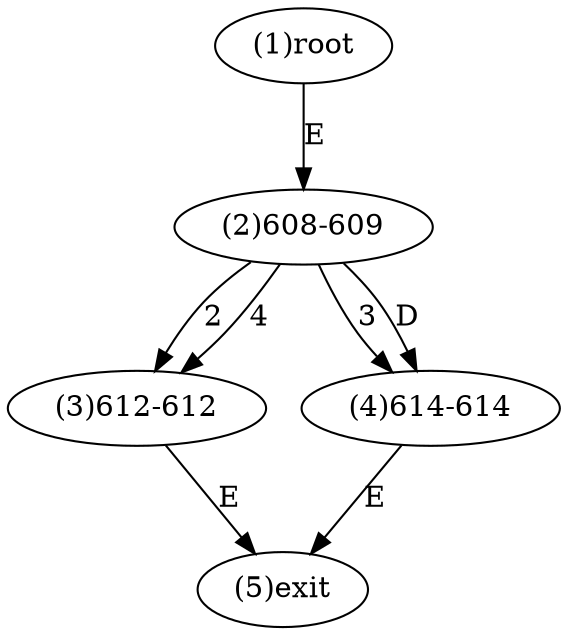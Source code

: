 digraph "" { 
1[ label="(1)root"];
2[ label="(2)608-609"];
3[ label="(3)612-612"];
4[ label="(4)614-614"];
5[ label="(5)exit"];
1->2[ label="E"];
2->3[ label="2"];
2->4[ label="3"];
2->3[ label="4"];
2->4[ label="D"];
3->5[ label="E"];
4->5[ label="E"];
}